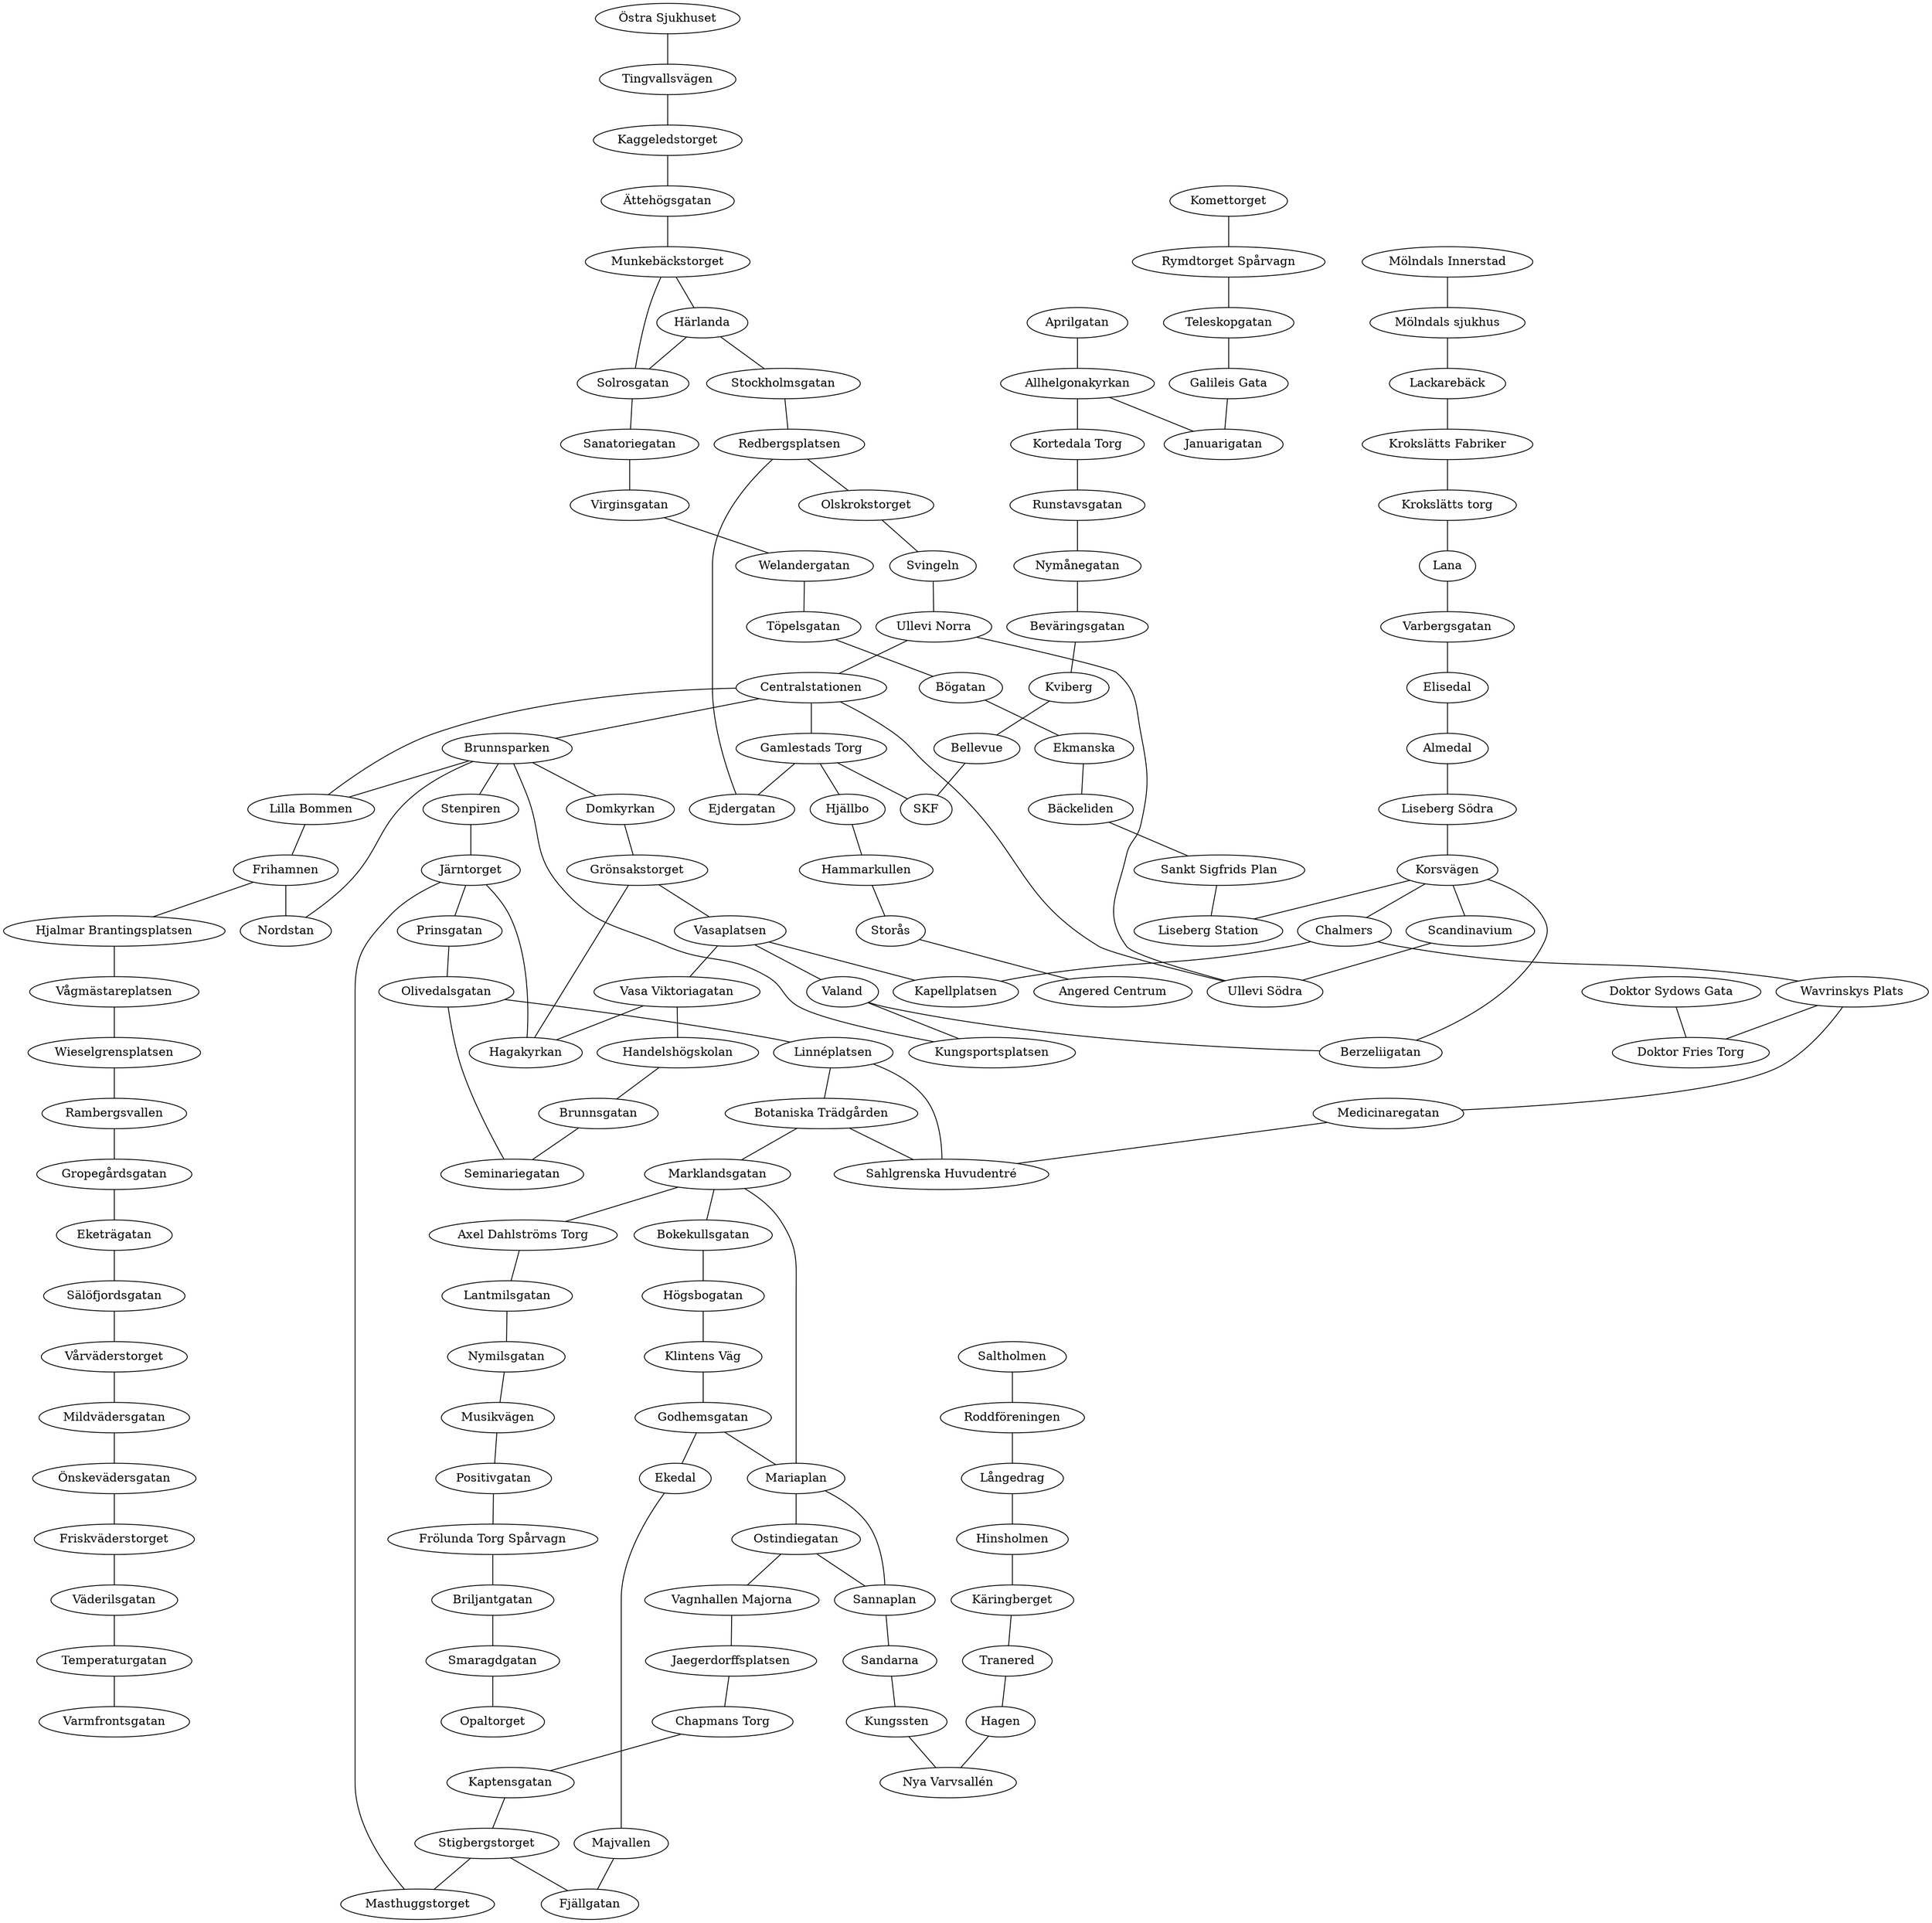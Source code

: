 graph "Graph" {
	"Östra Sjukhuset"
	"Tingvallsvägen"
	Kaggeledstorget
	"Ättehögsgatan"
	"Munkebäckstorget"
	"Härlanda"
	Stockholmsgatan
	Redbergsplatsen
	Olskrokstorget
	Svingeln
	"Ullevi Norra"
	Centralstationen
	Brunnsparken
	Stenpiren
	"Järntorget"
	Prinsgatan
	Olivedalsgatan
	"Linnéplatsen"
	"Botaniska Trädgården"
	Marklandsgatan
	"Axel Dahlströms Torg"
	Lantmilsgatan
	Nymilsgatan
	"Musikvägen"
	Positivgatan
	"Frölunda Torg Spårvagn"
	Briljantgatan
	Smaragdgatan
	Opaltorget
	"Mölndals Innerstad"
	"Mölndals sjukhus"
	"Lackarebäck"
	"Krokslätts Fabriker"
	"Krokslätts torg"
	Lana
	Varbergsgatan
	Elisedal
	Almedal
	"Liseberg Södra"
	"Korsvägen"
	Scandinavium
	"Ullevi Södra"
	Domkyrkan
	"Grönsakstorget"
	Vasaplatsen
	"Vasa Viktoriagatan"
	"Handelshögskolan"
	Brunnsgatan
	Seminariegatan
	Bokekullsgatan
	"Högsbogatan"
	"Klintens Väg"
	Godhemsgatan
	Mariaplan
	Ostindiegatan
	"Vagnhallen Majorna"
	Jaegerdorffsplatsen
	"Chapmans Torg"
	Kaptensgatan
	Stigbergstorget
	Masthuggstorget
	Hagakyrkan
	Valand
	Kungsportsplatsen
	Solrosgatan
	Sanatoriegatan
	Virginsgatan
	Berzeliigatan
	"Gamlestads Torg"
	"Hjällbo"
	Hammarkullen
	"Storås"
	"Angered Centrum"
	Welandergatan
	"Töpelsgatan"
	"Bögatan"
	Ekmanska
	"Bäckeliden"
	"Sankt Sigfrids Plan"
	"Liseberg Station"
	"Lilla Bommen"
	Frihamnen
	"Hjalmar Brantingsplatsen"
	"Vågmästareplatsen"
	Wieselgrensplatsen
	Rambergsvallen
	"Gropegårdsgatan"
	"Eketrägatan"
	"Sälöfjordsgatan"
	"Vårväderstorget"
	"Mildvädersgatan"
	"Önskevädersgatan"
	"Friskväderstorget"
	"Väderilsgatan"
	Temperaturgatan
	Varmfrontsgatan
	Aprilgatan
	Allhelgonakyrkan
	"Kortedala Torg"
	Runstavsgatan
	"Nymånegatan"
	"Beväringsgatan"
	Kviberg
	Bellevue
	SKF
	Ejdergatan
	Chalmers
	"Wavrinskys Plats"
	Medicinaregatan
	"Sahlgrenska Huvudentré"
	Nordstan
	Komettorget
	"Rymdtorget Spårvagn"
	Teleskopgatan
	"Galileis Gata"
	Januarigatan
	Kapellplatsen
	Sannaplan
	Sandarna
	Kungssten
	"Doktor Sydows Gata"
	"Doktor Fries Torg"
	Saltholmen
	"Roddföreningen"
	"Långedrag"
	Hinsholmen
	"Käringberget"
	Tranered
	Hagen
	"Nya Varvsallén"
	Ekedal
	Majvallen
	"Fjällgatan"
	"Östra Sjukhuset" -- "Tingvallsvägen"
	"Tingvallsvägen" -- Kaggeledstorget
	Kaggeledstorget -- "Ättehögsgatan"
	"Ättehögsgatan" -- "Munkebäckstorget"
	"Munkebäckstorget" -- "Härlanda"
	"Munkebäckstorget" -- Solrosgatan
	"Härlanda" -- Stockholmsgatan
	"Härlanda" -- Solrosgatan
	Stockholmsgatan -- Redbergsplatsen
	Redbergsplatsen -- Olskrokstorget
	Redbergsplatsen -- Ejdergatan
	Olskrokstorget -- Svingeln
	Svingeln -- "Ullevi Norra"
	"Ullevi Norra" -- Centralstationen
	"Ullevi Norra" -- "Ullevi Södra"
	Centralstationen -- Brunnsparken
	Centralstationen -- "Ullevi Södra"
	Centralstationen -- "Gamlestads Torg"
	Centralstationen -- "Lilla Bommen"
	Brunnsparken -- Stenpiren
	Brunnsparken -- Domkyrkan
	Brunnsparken -- Kungsportsplatsen
	Brunnsparken -- "Lilla Bommen"
	Brunnsparken -- Nordstan
	Stenpiren -- "Järntorget"
	"Järntorget" -- Prinsgatan
	"Järntorget" -- Hagakyrkan
	"Järntorget" -- Masthuggstorget
	Prinsgatan -- Olivedalsgatan
	Olivedalsgatan -- "Linnéplatsen"
	Olivedalsgatan -- Seminariegatan
	"Linnéplatsen" -- "Botaniska Trädgården"
	"Linnéplatsen" -- "Sahlgrenska Huvudentré"
	"Botaniska Trädgården" -- Marklandsgatan
	"Botaniska Trädgården" -- "Sahlgrenska Huvudentré"
	Marklandsgatan -- "Axel Dahlströms Torg"
	Marklandsgatan -- Bokekullsgatan
	Marklandsgatan -- Mariaplan
	"Axel Dahlströms Torg" -- Lantmilsgatan
	Lantmilsgatan -- Nymilsgatan
	Nymilsgatan -- "Musikvägen"
	"Musikvägen" -- Positivgatan
	Positivgatan -- "Frölunda Torg Spårvagn"
	"Frölunda Torg Spårvagn" -- Briljantgatan
	Briljantgatan -- Smaragdgatan
	Smaragdgatan -- Opaltorget
	"Mölndals Innerstad" -- "Mölndals sjukhus"
	"Mölndals sjukhus" -- "Lackarebäck"
	"Lackarebäck" -- "Krokslätts Fabriker"
	"Krokslätts Fabriker" -- "Krokslätts torg"
	"Krokslätts torg" -- Lana
	Lana -- Varbergsgatan
	Varbergsgatan -- Elisedal
	Elisedal -- Almedal
	Almedal -- "Liseberg Södra"
	"Liseberg Södra" -- "Korsvägen"
	"Korsvägen" -- Scandinavium
	"Korsvägen" -- Berzeliigatan
	"Korsvägen" -- "Liseberg Station"
	"Korsvägen" -- Chalmers
	Scandinavium -- "Ullevi Södra"
	Domkyrkan -- "Grönsakstorget"
	"Grönsakstorget" -- Vasaplatsen
	"Grönsakstorget" -- Hagakyrkan
	Vasaplatsen -- "Vasa Viktoriagatan"
	Vasaplatsen -- Valand
	Vasaplatsen -- Kapellplatsen
	"Vasa Viktoriagatan" -- "Handelshögskolan"
	"Vasa Viktoriagatan" -- Hagakyrkan
	"Handelshögskolan" -- Brunnsgatan
	Brunnsgatan -- Seminariegatan
	Bokekullsgatan -- "Högsbogatan"
	"Högsbogatan" -- "Klintens Väg"
	"Klintens Väg" -- Godhemsgatan
	Godhemsgatan -- Mariaplan
	Godhemsgatan -- Ekedal
	Mariaplan -- Ostindiegatan
	Mariaplan -- Sannaplan
	Ostindiegatan -- "Vagnhallen Majorna"
	Ostindiegatan -- Sannaplan
	"Vagnhallen Majorna" -- Jaegerdorffsplatsen
	Jaegerdorffsplatsen -- "Chapmans Torg"
	"Chapmans Torg" -- Kaptensgatan
	Kaptensgatan -- Stigbergstorget
	Stigbergstorget -- Masthuggstorget
	Stigbergstorget -- "Fjällgatan"
	Valand -- Kungsportsplatsen
	Valand -- Berzeliigatan
	Solrosgatan -- Sanatoriegatan
	Sanatoriegatan -- Virginsgatan
	Virginsgatan -- Welandergatan
	"Gamlestads Torg" -- "Hjällbo"
	"Gamlestads Torg" -- Ejdergatan
	"Gamlestads Torg" -- SKF
	"Hjällbo" -- Hammarkullen
	Hammarkullen -- "Storås"
	"Storås" -- "Angered Centrum"
	Welandergatan -- "Töpelsgatan"
	"Töpelsgatan" -- "Bögatan"
	"Bögatan" -- Ekmanska
	Ekmanska -- "Bäckeliden"
	"Bäckeliden" -- "Sankt Sigfrids Plan"
	"Sankt Sigfrids Plan" -- "Liseberg Station"
	"Lilla Bommen" -- Frihamnen
	Frihamnen -- "Hjalmar Brantingsplatsen"
	Frihamnen -- Nordstan
	"Hjalmar Brantingsplatsen" -- "Vågmästareplatsen"
	"Vågmästareplatsen" -- Wieselgrensplatsen
	Wieselgrensplatsen -- Rambergsvallen
	Rambergsvallen -- "Gropegårdsgatan"
	"Gropegårdsgatan" -- "Eketrägatan"
	"Eketrägatan" -- "Sälöfjordsgatan"
	"Sälöfjordsgatan" -- "Vårväderstorget"
	"Vårväderstorget" -- "Mildvädersgatan"
	"Mildvädersgatan" -- "Önskevädersgatan"
	"Önskevädersgatan" -- "Friskväderstorget"
	"Friskväderstorget" -- "Väderilsgatan"
	"Väderilsgatan" -- Temperaturgatan
	Temperaturgatan -- Varmfrontsgatan
	Aprilgatan -- Allhelgonakyrkan
	Allhelgonakyrkan -- "Kortedala Torg"
	Allhelgonakyrkan -- Januarigatan
	"Kortedala Torg" -- Runstavsgatan
	Runstavsgatan -- "Nymånegatan"
	"Nymånegatan" -- "Beväringsgatan"
	"Beväringsgatan" -- Kviberg
	Kviberg -- Bellevue
	Bellevue -- SKF
	Chalmers -- "Wavrinskys Plats"
	Chalmers -- Kapellplatsen
	"Wavrinskys Plats" -- Medicinaregatan
	"Wavrinskys Plats" -- "Doktor Fries Torg"
	Medicinaregatan -- "Sahlgrenska Huvudentré"
	Komettorget -- "Rymdtorget Spårvagn"
	"Rymdtorget Spårvagn" -- Teleskopgatan
	Teleskopgatan -- "Galileis Gata"
	"Galileis Gata" -- Januarigatan
	Sannaplan -- Sandarna
	Sandarna -- Kungssten
	Kungssten -- "Nya Varvsallén"
	"Doktor Sydows Gata" -- "Doktor Fries Torg"
	Saltholmen -- "Roddföreningen"
	"Roddföreningen" -- "Långedrag"
	"Långedrag" -- Hinsholmen
	Hinsholmen -- "Käringberget"
	"Käringberget" -- Tranered
	Tranered -- Hagen
	Hagen -- "Nya Varvsallén"
	Ekedal -- Majvallen
	Majvallen -- "Fjällgatan"
}
